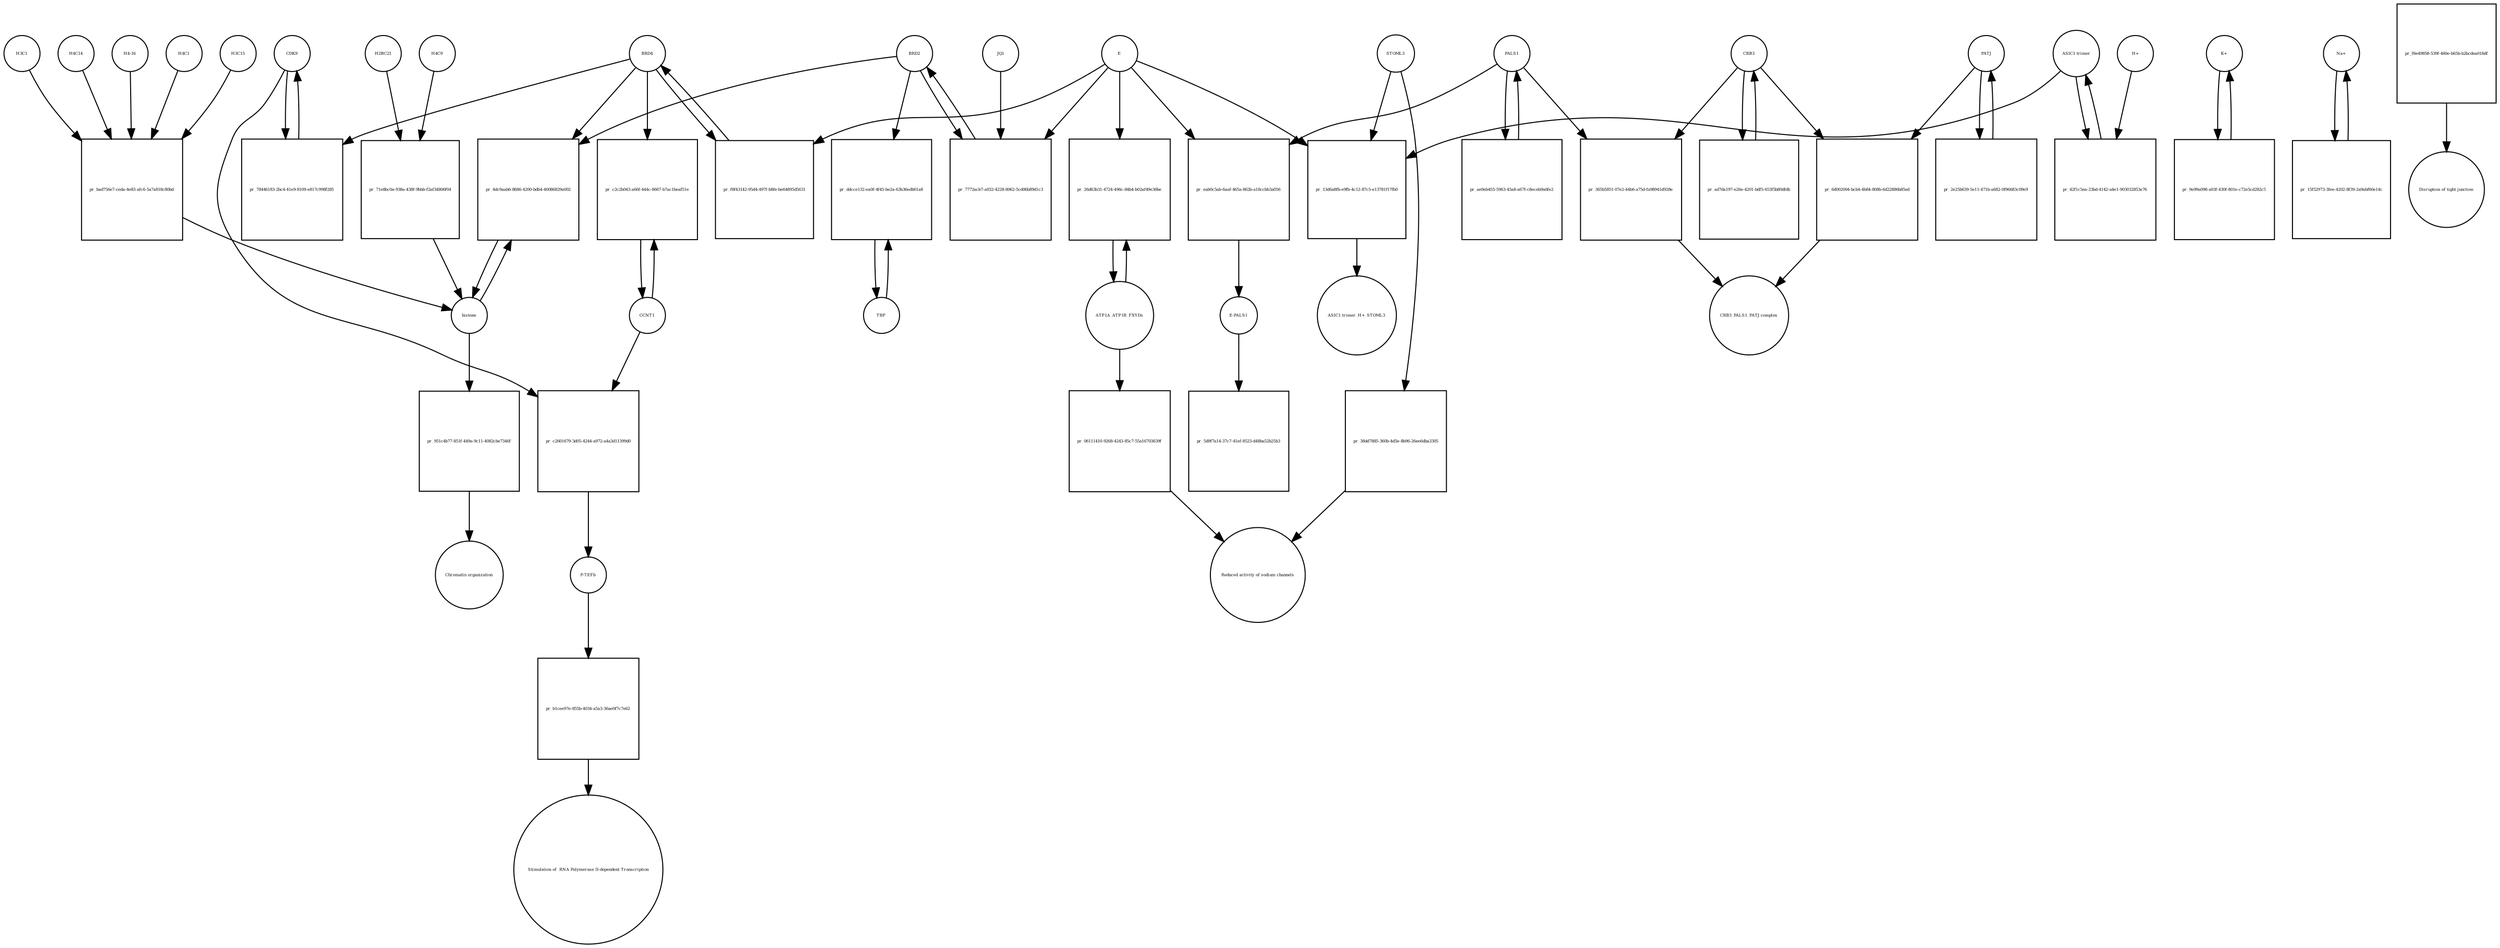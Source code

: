 strict digraph  {
CDK9 [annotation="", bipartite=0, cls=macromolecule, fontsize=4, label=CDK9, shape=circle];
"pr_78446183-2bc4-41e9-8109-e817c998f285" [annotation="", bipartite=1, cls=process, fontsize=4, label="pr_78446183-2bc4-41e9-8109-e817c998f285", shape=square];
BRD4 [annotation="", bipartite=0, cls=macromolecule, fontsize=4, label=BRD4, shape=circle];
CCNT1 [annotation="", bipartite=0, cls=macromolecule, fontsize=4, label=CCNT1, shape=circle];
"pr_c2c2b043-a66f-444c-8667-b7ac1beaf51e" [annotation="", bipartite=1, cls=process, fontsize=4, label="pr_c2c2b043-a66f-444c-8667-b7ac1beaf51e", shape=square];
histone [annotation="", bipartite=0, cls=complex, fontsize=4, label=histone, shape=circle];
"pr_4dc9aab6-8686-4200-bdb4-40086829a002" [annotation="", bipartite=1, cls=process, fontsize=4, label="pr_4dc9aab6-8686-4200-bdb4-40086829a002", shape=square];
BRD2 [annotation="", bipartite=0, cls=macromolecule, fontsize=4, label=BRD2, shape=circle];
"pr_f8f43142-95d4-497f-b8fe-be64895d5631" [annotation="", bipartite=1, cls=process, fontsize=4, label="pr_f8f43142-95d4-497f-b8fe-be64895d5631", shape=square];
E [annotation=urn_miriam_ncbiprotein_BCD58755, bipartite=0, cls=macromolecule, fontsize=4, label=E, shape=circle];
H4C14 [annotation="", bipartite=0, cls=macromolecule, fontsize=4, label=H4C14, shape=circle];
"pr_bad756e7-ceda-4e83-afc6-5a7a818c80bd" [annotation="", bipartite=1, cls=process, fontsize=4, label="pr_bad756e7-ceda-4e83-afc6-5a7a818c80bd", shape=square];
"H4-16" [annotation="", bipartite=0, cls=macromolecule, fontsize=4, label="H4-16", shape=circle];
H4C1 [annotation="", bipartite=0, cls=macromolecule, fontsize=4, label=H4C1, shape=circle];
H3C15 [annotation="", bipartite=0, cls=macromolecule, fontsize=4, label=H3C15, shape=circle];
H3C1 [annotation="", bipartite=0, cls=macromolecule, fontsize=4, label=H3C1, shape=circle];
"pr_7772acb7-a032-4228-8062-5cd06b89d1c3" [annotation="", bipartite=1, cls=process, fontsize=4, label="pr_7772acb7-a032-4228-8062-5cd06b89d1c3", shape=square];
JQ1 [annotation="", bipartite=0, cls=macromolecule, fontsize=4, label=JQ1, shape=circle];
TBP [annotation="", bipartite=0, cls=macromolecule, fontsize=4, label=TBP, shape=circle];
"pr_ddcce132-ea0f-4f45-be2a-63b36edb01a8" [annotation="", bipartite=1, cls=process, fontsize=4, label="pr_ddcce132-ea0f-4f45-be2a-63b36edb01a8", shape=square];
H4C9 [annotation="", bipartite=0, cls=macromolecule, fontsize=4, label=H4C9, shape=circle];
"pr_71e8bc0a-938a-438f-9bbb-f2af34806f04" [annotation="", bipartite=1, cls=process, fontsize=4, label="pr_71e8bc0a-938a-438f-9bbb-f2af34806f04", shape=square];
H2BC21 [annotation="", bipartite=0, cls=macromolecule, fontsize=4, label=H2BC21, shape=circle];
"pr_eab0c5ab-6aaf-465a-862b-a18ccbb3a056" [annotation="", bipartite=1, cls=process, fontsize=4, label="pr_eab0c5ab-6aaf-465a-862b-a18ccbb3a056", shape=square];
PALS1 [annotation="", bipartite=0, cls=macromolecule, fontsize=4, label=PALS1, shape=circle];
"E-PALS1" [annotation="", bipartite=0, cls=complex, fontsize=4, label="E-PALS1", shape=circle];
"pr_5d9f7a14-37c7-41ef-8523-d48ba52b25b3" [annotation="", bipartite=1, cls=process, fontsize=4, label="pr_5d9f7a14-37c7-41ef-8523-d48ba52b25b3", shape=square];
"pr_ae9eb455-5963-45a8-a67f-c8eceb9a6fe2" [annotation="", bipartite=1, cls=process, fontsize=4, label="pr_ae9eb455-5963-45a8-a67f-c8eceb9a6fe2", shape=square];
CRB3 [annotation="", bipartite=0, cls=macromolecule, fontsize=4, label=CRB3, shape=circle];
"pr_ad7da197-e26e-4201-bdf5-653f5b80dfdb" [annotation="", bipartite=1, cls=process, fontsize=4, label="pr_ad7da197-e26e-4201-bdf5-653f5b80dfdb", shape=square];
PATJ [annotation="", bipartite=0, cls=macromolecule, fontsize=4, label=PATJ, shape=circle];
"pr_2e25b639-5e11-471b-a682-0f96683c09e9" [annotation="", bipartite=1, cls=process, fontsize=4, label="pr_2e25b639-5e11-471b-a682-0f96683c09e9", shape=square];
ATP1A_ATP1B_FXYDs [annotation="", bipartite=0, cls=complex, fontsize=4, label=ATP1A_ATP1B_FXYDs, shape=circle];
"pr_26d63b31-4724-496c-84b4-b02af49e36be" [annotation="", bipartite=1, cls=process, fontsize=4, label="pr_26d63b31-4724-496c-84b4-b02af49e36be", shape=square];
"ASIC1 trimer" [annotation="", bipartite=0, cls=macromolecule, fontsize=4, label="ASIC1 trimer", shape=circle];
"pr_42f1c5ea-23bd-4142-a4e1-903032853e76" [annotation="", bipartite=1, cls=process, fontsize=4, label="pr_42f1c5ea-23bd-4142-a4e1-903032853e76", shape=square];
"H+" [annotation="", bipartite=0, cls="simple chemical", fontsize=4, label="H+", shape=circle];
"pr_13d6a8fb-e9fb-4c12-87c5-e13781f17fb0" [annotation="", bipartite=1, cls=process, fontsize=4, label="pr_13d6a8fb-e9fb-4c12-87c5-e13781f17fb0", shape=square];
STOML3 [annotation="", bipartite=0, cls=macromolecule, fontsize=4, label=STOML3, shape=circle];
"ASIC1 trimer_H+_STOML3" [annotation="", bipartite=0, cls=complex, fontsize=4, label="ASIC1 trimer_H+_STOML3", shape=circle];
"K+" [annotation="", bipartite=0, cls="simple chemical", fontsize=4, label="K+", shape=circle];
"pr_9e99a098-a03f-430f-801e-c72e5cd282c5" [annotation="", bipartite=1, cls=process, fontsize=4, label="pr_9e99a098-a03f-430f-801e-c72e5cd282c5", shape=square];
"Na+" [annotation="", bipartite=0, cls="simple chemical", fontsize=4, label="Na+", shape=circle];
"pr_15f52973-3fee-4202-8f39-2a9abf60e14c" [annotation="", bipartite=1, cls=process, fontsize=4, label="pr_15f52973-3fee-4202-8f39-2a9abf60e14c", shape=square];
"pr_365b5851-07e2-44b6-a75d-fa98941d928e" [annotation="", bipartite=1, cls=process, fontsize=4, label="pr_365b5851-07e2-44b6-a75d-fa98941d928e", shape=square];
"CRB3_PALS1_PATJ complex" [annotation="", bipartite=0, cls=complex, fontsize=4, label="CRB3_PALS1_PATJ complex", shape=circle];
"pr_6d002004-bcb4-4b84-808b-6d22886b85ed" [annotation="", bipartite=1, cls=process, fontsize=4, label="pr_6d002004-bcb4-4b84-808b-6d22886b85ed", shape=square];
"pr_06111410-9268-4243-85c7-55a16703639f" [annotation="", bipartite=1, cls=process, fontsize=4, label="pr_06111410-9268-4243-85c7-55a16703639f", shape=square];
"Reduced activity of sodium channels" [annotation="", bipartite=0, cls=phenotype, fontsize=4, label="Reduced activity of sodium channels", shape=circle];
"pr_38dd7885-360b-4d5e-8b96-26ee6dba3305" [annotation="", bipartite=1, cls=process, fontsize=4, label="pr_38dd7885-360b-4d5e-8b96-26ee6dba3305", shape=square];
"pr_f6e49858-539f-460e-b65b-b2bcdea016df" [annotation="", bipartite=1, cls=process, fontsize=4, label="pr_f6e49858-539f-460e-b65b-b2bcdea016df", shape=square];
"Disruption of tight junction" [annotation="", bipartite=0, cls=phenotype, fontsize=4, label="Disruption of tight junction", shape=circle];
"pr_c2601679-3d05-4244-a972-a4a3d11399d0" [annotation="", bipartite=1, cls=process, fontsize=4, label="pr_c2601679-3d05-4244-a972-a4a3d11399d0", shape=square];
"P-TEFb" [annotation="", bipartite=0, cls=complex, fontsize=4, label="P-TEFb", shape=circle];
"pr_b1cee97e-855b-4034-a5a3-36ae0f7c7e62" [annotation="", bipartite=1, cls=process, fontsize=4, label="pr_b1cee97e-855b-4034-a5a3-36ae0f7c7e62", shape=square];
" Stimulation of  RNA Polymerase II-dependent Transcription " [annotation="", bipartite=0, cls=phenotype, fontsize=4, label=" Stimulation of  RNA Polymerase II-dependent Transcription ", shape=circle];
"pr_951c4b77-851f-449a-9c11-4082cbe7346f" [annotation="", bipartite=1, cls=process, fontsize=4, label="pr_951c4b77-851f-449a-9c11-4082cbe7346f", shape=square];
"Chromatin organization" [annotation="", bipartite=0, cls=phenotype, fontsize=4, label="Chromatin organization", shape=circle];
CDK9 -> "pr_78446183-2bc4-41e9-8109-e817c998f285"  [annotation="", interaction_type=consumption];
CDK9 -> "pr_c2601679-3d05-4244-a972-a4a3d11399d0"  [annotation="", interaction_type=consumption];
"pr_78446183-2bc4-41e9-8109-e817c998f285" -> CDK9  [annotation="", interaction_type=production];
BRD4 -> "pr_78446183-2bc4-41e9-8109-e817c998f285"  [annotation="urn_miriam_doi_10.18632%2Foncotarget.18583|urn_miriam_doi_10.1016%2Fj.molcel.2005.06.027", interaction_type=catalysis];
BRD4 -> "pr_c2c2b043-a66f-444c-8667-b7ac1beaf51e"  [annotation="urn_miriam_doi_10.1016%2Fj.molcel.2005.06.027", interaction_type=catalysis];
BRD4 -> "pr_4dc9aab6-8686-4200-bdb4-40086829a002"  [annotation="urn_miriam_doi_10.1038%2Fnsmb.3228.|urn_miriam_doi_10.1016%2Fj.molcel.2008.01.018", interaction_type=catalysis];
BRD4 -> "pr_f8f43142-95d4-497f-b8fe-be64895d5631"  [annotation="", interaction_type=consumption];
CCNT1 -> "pr_c2c2b043-a66f-444c-8667-b7ac1beaf51e"  [annotation="", interaction_type=consumption];
CCNT1 -> "pr_c2601679-3d05-4244-a972-a4a3d11399d0"  [annotation="", interaction_type=consumption];
"pr_c2c2b043-a66f-444c-8667-b7ac1beaf51e" -> CCNT1  [annotation="", interaction_type=production];
histone -> "pr_4dc9aab6-8686-4200-bdb4-40086829a002"  [annotation="", interaction_type=consumption];
histone -> "pr_951c4b77-851f-449a-9c11-4082cbe7346f"  [annotation="", interaction_type=consumption];
"pr_4dc9aab6-8686-4200-bdb4-40086829a002" -> histone  [annotation="", interaction_type=production];
BRD2 -> "pr_4dc9aab6-8686-4200-bdb4-40086829a002"  [annotation="urn_miriam_doi_10.1038%2Fnsmb.3228.|urn_miriam_doi_10.1016%2Fj.molcel.2008.01.018", interaction_type=catalysis];
BRD2 -> "pr_7772acb7-a032-4228-8062-5cd06b89d1c3"  [annotation="", interaction_type=consumption];
BRD2 -> "pr_ddcce132-ea0f-4f45-be2a-63b36edb01a8"  [annotation="urn_miriam_doi_10.1007%2Fs11010-006-9223-6", interaction_type=catalysis];
"pr_f8f43142-95d4-497f-b8fe-be64895d5631" -> BRD4  [annotation="", interaction_type=production];
E -> "pr_f8f43142-95d4-497f-b8fe-be64895d5631"  [annotation="urn_miriam_doi_10.1038%2Fs41586-020-2286-9", interaction_type=inhibition];
E -> "pr_7772acb7-a032-4228-8062-5cd06b89d1c3"  [annotation="urn_miriam_doi_10.1038%2Fs41586-020-2286-9|urn_miriam_doi_10.1080%2F15592294.2018.1469891", interaction_type=inhibition];
E -> "pr_eab0c5ab-6aaf-465a-862b-a18ccbb3a056"  [annotation="", interaction_type=consumption];
E -> "pr_26d63b31-4724-496c-84b4-b02af49e36be"  [annotation="urn_miriam_doi_10.1016%2Fj.virol.2011.03.029", interaction_type=inhibition];
E -> "pr_13d6a8fb-e9fb-4c12-87c5-e13781f17fb0"  [annotation="urn_miriam_doi_10.1016%2Fj.virol.2011.03.029", interaction_type=inhibition];
H4C14 -> "pr_bad756e7-ceda-4e83-afc6-5a7a818c80bd"  [annotation="", interaction_type=consumption];
"pr_bad756e7-ceda-4e83-afc6-5a7a818c80bd" -> histone  [annotation="", interaction_type=production];
"H4-16" -> "pr_bad756e7-ceda-4e83-afc6-5a7a818c80bd"  [annotation="", interaction_type=consumption];
H4C1 -> "pr_bad756e7-ceda-4e83-afc6-5a7a818c80bd"  [annotation="", interaction_type=consumption];
H3C15 -> "pr_bad756e7-ceda-4e83-afc6-5a7a818c80bd"  [annotation="", interaction_type=consumption];
H3C1 -> "pr_bad756e7-ceda-4e83-afc6-5a7a818c80bd"  [annotation="", interaction_type=consumption];
"pr_7772acb7-a032-4228-8062-5cd06b89d1c3" -> BRD2  [annotation="", interaction_type=production];
JQ1 -> "pr_7772acb7-a032-4228-8062-5cd06b89d1c3"  [annotation="urn_miriam_doi_10.1038%2Fs41586-020-2286-9|urn_miriam_doi_10.1080%2F15592294.2018.1469891", interaction_type=inhibition];
TBP -> "pr_ddcce132-ea0f-4f45-be2a-63b36edb01a8"  [annotation="", interaction_type=consumption];
"pr_ddcce132-ea0f-4f45-be2a-63b36edb01a8" -> TBP  [annotation="", interaction_type=production];
H4C9 -> "pr_71e8bc0a-938a-438f-9bbb-f2af34806f04"  [annotation="", interaction_type=consumption];
"pr_71e8bc0a-938a-438f-9bbb-f2af34806f04" -> histone  [annotation="", interaction_type=production];
H2BC21 -> "pr_71e8bc0a-938a-438f-9bbb-f2af34806f04"  [annotation="", interaction_type=consumption];
"pr_eab0c5ab-6aaf-465a-862b-a18ccbb3a056" -> "E-PALS1"  [annotation="", interaction_type=production];
PALS1 -> "pr_eab0c5ab-6aaf-465a-862b-a18ccbb3a056"  [annotation="", interaction_type=consumption];
PALS1 -> "pr_ae9eb455-5963-45a8-a67f-c8eceb9a6fe2"  [annotation="", interaction_type=consumption];
PALS1 -> "pr_365b5851-07e2-44b6-a75d-fa98941d928e"  [annotation="", interaction_type=consumption];
"E-PALS1" -> "pr_5d9f7a14-37c7-41ef-8523-d48ba52b25b3"  [annotation="", interaction_type=consumption];
"pr_ae9eb455-5963-45a8-a67f-c8eceb9a6fe2" -> PALS1  [annotation="", interaction_type=production];
CRB3 -> "pr_ad7da197-e26e-4201-bdf5-653f5b80dfdb"  [annotation="", interaction_type=consumption];
CRB3 -> "pr_365b5851-07e2-44b6-a75d-fa98941d928e"  [annotation="", interaction_type=consumption];
CRB3 -> "pr_6d002004-bcb4-4b84-808b-6d22886b85ed"  [annotation="", interaction_type=consumption];
"pr_ad7da197-e26e-4201-bdf5-653f5b80dfdb" -> CRB3  [annotation="", interaction_type=production];
PATJ -> "pr_2e25b639-5e11-471b-a682-0f96683c09e9"  [annotation="", interaction_type=consumption];
PATJ -> "pr_6d002004-bcb4-4b84-808b-6d22886b85ed"  [annotation="", interaction_type=consumption];
"pr_2e25b639-5e11-471b-a682-0f96683c09e9" -> PATJ  [annotation="", interaction_type=production];
ATP1A_ATP1B_FXYDs -> "pr_26d63b31-4724-496c-84b4-b02af49e36be"  [annotation="", interaction_type=consumption];
ATP1A_ATP1B_FXYDs -> "pr_06111410-9268-4243-85c7-55a16703639f"  [annotation="", interaction_type=consumption];
"pr_26d63b31-4724-496c-84b4-b02af49e36be" -> ATP1A_ATP1B_FXYDs  [annotation="", interaction_type=production];
"ASIC1 trimer" -> "pr_42f1c5ea-23bd-4142-a4e1-903032853e76"  [annotation="", interaction_type=consumption];
"ASIC1 trimer" -> "pr_13d6a8fb-e9fb-4c12-87c5-e13781f17fb0"  [annotation="", interaction_type=consumption];
"pr_42f1c5ea-23bd-4142-a4e1-903032853e76" -> "ASIC1 trimer"  [annotation="", interaction_type=production];
"H+" -> "pr_42f1c5ea-23bd-4142-a4e1-903032853e76"  [annotation="", interaction_type=consumption];
"pr_13d6a8fb-e9fb-4c12-87c5-e13781f17fb0" -> "ASIC1 trimer_H+_STOML3"  [annotation="", interaction_type=production];
STOML3 -> "pr_13d6a8fb-e9fb-4c12-87c5-e13781f17fb0"  [annotation="", interaction_type=consumption];
STOML3 -> "pr_38dd7885-360b-4d5e-8b96-26ee6dba3305"  [annotation="", interaction_type=consumption];
"K+" -> "pr_9e99a098-a03f-430f-801e-c72e5cd282c5"  [annotation="", interaction_type=consumption];
"pr_9e99a098-a03f-430f-801e-c72e5cd282c5" -> "K+"  [annotation="", interaction_type=production];
"Na+" -> "pr_15f52973-3fee-4202-8f39-2a9abf60e14c"  [annotation="", interaction_type=consumption];
"pr_15f52973-3fee-4202-8f39-2a9abf60e14c" -> "Na+"  [annotation="", interaction_type=production];
"pr_365b5851-07e2-44b6-a75d-fa98941d928e" -> "CRB3_PALS1_PATJ complex"  [annotation="", interaction_type=production];
"pr_6d002004-bcb4-4b84-808b-6d22886b85ed" -> "CRB3_PALS1_PATJ complex"  [annotation="", interaction_type=production];
"pr_06111410-9268-4243-85c7-55a16703639f" -> "Reduced activity of sodium channels"  [annotation="", interaction_type=production];
"pr_38dd7885-360b-4d5e-8b96-26ee6dba3305" -> "Reduced activity of sodium channels"  [annotation="", interaction_type=production];
"pr_f6e49858-539f-460e-b65b-b2bcdea016df" -> "Disruption of tight junction"  [annotation="", interaction_type=production];
"pr_c2601679-3d05-4244-a972-a4a3d11399d0" -> "P-TEFb"  [annotation="", interaction_type=production];
"P-TEFb" -> "pr_b1cee97e-855b-4034-a5a3-36ae0f7c7e62"  [annotation="", interaction_type=consumption];
"pr_b1cee97e-855b-4034-a5a3-36ae0f7c7e62" -> " Stimulation of  RNA Polymerase II-dependent Transcription "  [annotation="", interaction_type=production];
"pr_951c4b77-851f-449a-9c11-4082cbe7346f" -> "Chromatin organization"  [annotation="", interaction_type=production];
}

